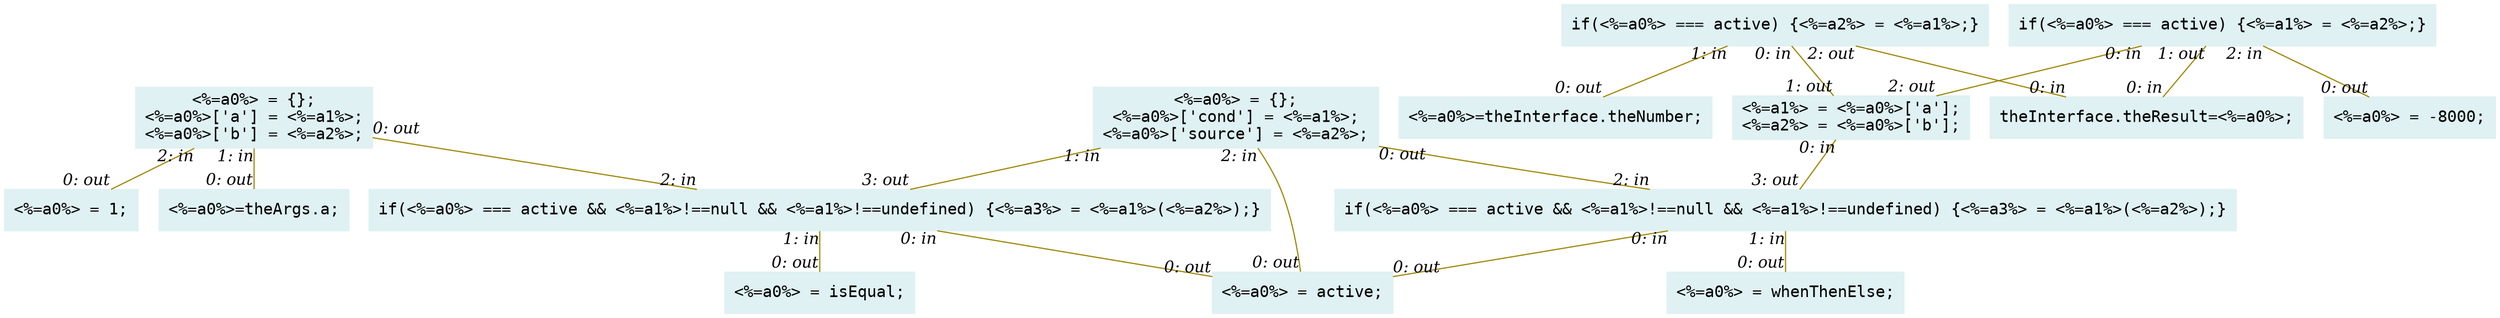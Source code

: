 digraph g{node_6917 [shape="box", style="filled", color="#dff1f2", fontname="Courier", label="<%=a0%>=theArgs.a;
" ]
node_6919 [shape="box", style="filled", color="#dff1f2", fontname="Courier", label="<%=a0%>=theInterface.theNumber;
" ]
node_6921 [shape="box", style="filled", color="#dff1f2", fontname="Courier", label="theInterface.theResult=<%=a0%>;
" ]
node_6960 [shape="box", style="filled", color="#dff1f2", fontname="Courier", label="<%=a0%> = active;
" ]
node_6968 [shape="box", style="filled", color="#dff1f2", fontname="Courier", label="<%=a0%> = isEqual;
" ]
node_6970 [shape="box", style="filled", color="#dff1f2", fontname="Courier", label="<%=a0%> = whenThenElse;
" ]
node_6972 [shape="box", style="filled", color="#dff1f2", fontname="Courier", label="<%=a0%> = 1;
" ]
node_6974 [shape="box", style="filled", color="#dff1f2", fontname="Courier", label="<%=a0%> = -8000;
" ]
node_6976 [shape="box", style="filled", color="#dff1f2", fontname="Courier", label="if(<%=a0%> === active && <%=a1%>!==null && <%=a1%>!==undefined) {<%=a3%> = <%=a1%>(<%=a2%>);}
" ]
node_6981 [shape="box", style="filled", color="#dff1f2", fontname="Courier", label="if(<%=a0%> === active && <%=a1%>!==null && <%=a1%>!==undefined) {<%=a3%> = <%=a1%>(<%=a2%>);}
" ]
node_7007 [shape="box", style="filled", color="#dff1f2", fontname="Courier", label="<%=a0%> = {};
<%=a0%>['a'] = <%=a1%>;
<%=a0%>['b'] = <%=a2%>;
" ]
node_7011 [shape="box", style="filled", color="#dff1f2", fontname="Courier", label="<%=a0%> = {};
<%=a0%>['cond'] = <%=a1%>;
<%=a0%>['source'] = <%=a2%>;
" ]
node_7015 [shape="box", style="filled", color="#dff1f2", fontname="Courier", label="<%=a1%> = <%=a0%>['a'];
<%=a2%> = <%=a0%>['b'];
" ]
node_7019 [shape="box", style="filled", color="#dff1f2", fontname="Courier", label="if(<%=a0%> === active) {<%=a2%> = <%=a1%>;}
" ]
node_7023 [shape="box", style="filled", color="#dff1f2", fontname="Courier", label="if(<%=a0%> === active) {<%=a1%> = <%=a2%>;}
" ]
node_6976 -> node_6960 [dir=none, arrowHead=none, fontname="Times-Italic", arrowsize=1, color="#9d8400", label="",  headlabel="0: out", taillabel="0: in" ]
node_6976 -> node_6968 [dir=none, arrowHead=none, fontname="Times-Italic", arrowsize=1, color="#9d8400", label="",  headlabel="0: out", taillabel="1: in" ]
node_6981 -> node_6960 [dir=none, arrowHead=none, fontname="Times-Italic", arrowsize=1, color="#9d8400", label="",  headlabel="0: out", taillabel="0: in" ]
node_6981 -> node_6970 [dir=none, arrowHead=none, fontname="Times-Italic", arrowsize=1, color="#9d8400", label="",  headlabel="0: out", taillabel="1: in" ]
node_7007 -> node_6917 [dir=none, arrowHead=none, fontname="Times-Italic", arrowsize=1, color="#9d8400", label="",  headlabel="0: out", taillabel="1: in" ]
node_7007 -> node_6972 [dir=none, arrowHead=none, fontname="Times-Italic", arrowsize=1, color="#9d8400", label="",  headlabel="0: out", taillabel="2: in" ]
node_7007 -> node_6976 [dir=none, arrowHead=none, fontname="Times-Italic", arrowsize=1, color="#9d8400", label="",  headlabel="2: in", taillabel="0: out" ]
node_7011 -> node_6960 [dir=none, arrowHead=none, fontname="Times-Italic", arrowsize=1, color="#9d8400", label="",  headlabel="0: out", taillabel="2: in" ]
node_7011 -> node_6976 [dir=none, arrowHead=none, fontname="Times-Italic", arrowsize=1, color="#9d8400", label="",  headlabel="3: out", taillabel="1: in" ]
node_7011 -> node_6981 [dir=none, arrowHead=none, fontname="Times-Italic", arrowsize=1, color="#9d8400", label="",  headlabel="2: in", taillabel="0: out" ]
node_7015 -> node_6981 [dir=none, arrowHead=none, fontname="Times-Italic", arrowsize=1, color="#9d8400", label="",  headlabel="3: out", taillabel="0: in" ]
node_7019 -> node_7015 [dir=none, arrowHead=none, fontname="Times-Italic", arrowsize=1, color="#9d8400", label="",  headlabel="1: out", taillabel="0: in" ]
node_7019 -> node_6919 [dir=none, arrowHead=none, fontname="Times-Italic", arrowsize=1, color="#9d8400", label="",  headlabel="0: out", taillabel="1: in" ]
node_7019 -> node_6921 [dir=none, arrowHead=none, fontname="Times-Italic", arrowsize=1, color="#9d8400", label="",  headlabel="0: in", taillabel="2: out" ]
node_7023 -> node_7015 [dir=none, arrowHead=none, fontname="Times-Italic", arrowsize=1, color="#9d8400", label="",  headlabel="2: out", taillabel="0: in" ]
node_7023 -> node_6921 [dir=none, arrowHead=none, fontname="Times-Italic", arrowsize=1, color="#9d8400", label="",  headlabel="0: in", taillabel="1: out" ]
node_7023 -> node_6974 [dir=none, arrowHead=none, fontname="Times-Italic", arrowsize=1, color="#9d8400", label="",  headlabel="0: out", taillabel="2: in" ]
}